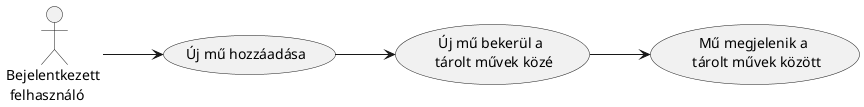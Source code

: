 @startuml
left to right direction

actor :Bejelentkezett \n felhasználó: as LoggedInUser

usecase "Új mű hozzáadása" as AddNewMedia
usecase "Új mű bekerül a \n tárolt művek közé" as NewMediaAdded
usecase "Mű megjelenik a \n tárolt művek között" as DisplayNewMedia

LoggedInUser --> AddNewMedia
AddNewMedia --> NewMediaAdded
NewMediaAdded --> DisplayNewMedia

@enduml